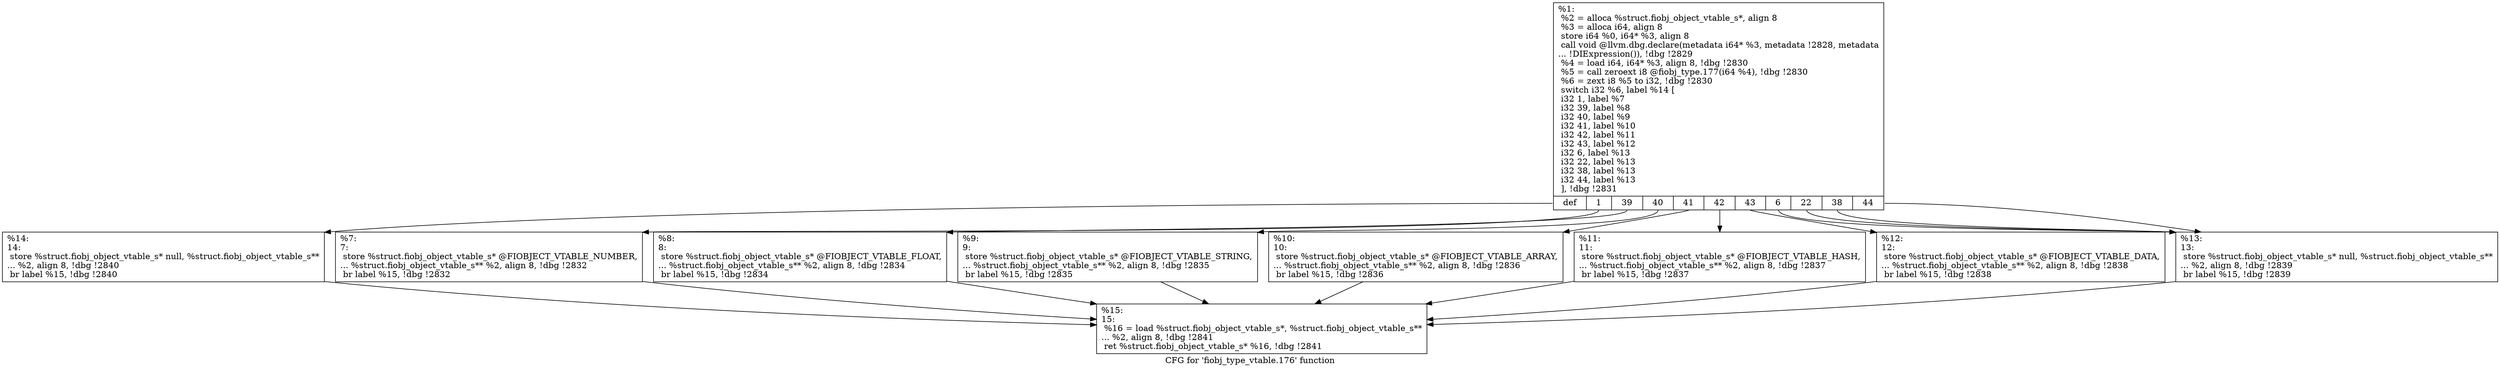 digraph "CFG for 'fiobj_type_vtable.176' function" {
	label="CFG for 'fiobj_type_vtable.176' function";

	Node0x556852007b20 [shape=record,label="{%1:\l  %2 = alloca %struct.fiobj_object_vtable_s*, align 8\l  %3 = alloca i64, align 8\l  store i64 %0, i64* %3, align 8\l  call void @llvm.dbg.declare(metadata i64* %3, metadata !2828, metadata\l... !DIExpression()), !dbg !2829\l  %4 = load i64, i64* %3, align 8, !dbg !2830\l  %5 = call zeroext i8 @fiobj_type.177(i64 %4), !dbg !2830\l  %6 = zext i8 %5 to i32, !dbg !2830\l  switch i32 %6, label %14 [\l    i32 1, label %7\l    i32 39, label %8\l    i32 40, label %9\l    i32 41, label %10\l    i32 42, label %11\l    i32 43, label %12\l    i32 6, label %13\l    i32 22, label %13\l    i32 38, label %13\l    i32 44, label %13\l  ], !dbg !2831\l|{<s0>def|<s1>1|<s2>39|<s3>40|<s4>41|<s5>42|<s6>43|<s7>6|<s8>22|<s9>38|<s10>44}}"];
	Node0x556852007b20:s0 -> Node0x556852011d40;
	Node0x556852007b20:s1 -> Node0x55685200e440;
	Node0x556852007b20:s2 -> Node0x556852011b60;
	Node0x556852007b20:s3 -> Node0x556852011bb0;
	Node0x556852007b20:s4 -> Node0x556852011c00;
	Node0x556852007b20:s5 -> Node0x556852011c50;
	Node0x556852007b20:s6 -> Node0x556852011ca0;
	Node0x556852007b20:s7 -> Node0x556852011cf0;
	Node0x556852007b20:s8 -> Node0x556852011cf0;
	Node0x556852007b20:s9 -> Node0x556852011cf0;
	Node0x556852007b20:s10 -> Node0x556852011cf0;
	Node0x55685200e440 [shape=record,label="{%7:\l7:                                                \l  store %struct.fiobj_object_vtable_s* @FIOBJECT_VTABLE_NUMBER,\l... %struct.fiobj_object_vtable_s** %2, align 8, !dbg !2832\l  br label %15, !dbg !2832\l}"];
	Node0x55685200e440 -> Node0x556852011d90;
	Node0x556852011b60 [shape=record,label="{%8:\l8:                                                \l  store %struct.fiobj_object_vtable_s* @FIOBJECT_VTABLE_FLOAT,\l... %struct.fiobj_object_vtable_s** %2, align 8, !dbg !2834\l  br label %15, !dbg !2834\l}"];
	Node0x556852011b60 -> Node0x556852011d90;
	Node0x556852011bb0 [shape=record,label="{%9:\l9:                                                \l  store %struct.fiobj_object_vtable_s* @FIOBJECT_VTABLE_STRING,\l... %struct.fiobj_object_vtable_s** %2, align 8, !dbg !2835\l  br label %15, !dbg !2835\l}"];
	Node0x556852011bb0 -> Node0x556852011d90;
	Node0x556852011c00 [shape=record,label="{%10:\l10:                                               \l  store %struct.fiobj_object_vtable_s* @FIOBJECT_VTABLE_ARRAY,\l... %struct.fiobj_object_vtable_s** %2, align 8, !dbg !2836\l  br label %15, !dbg !2836\l}"];
	Node0x556852011c00 -> Node0x556852011d90;
	Node0x556852011c50 [shape=record,label="{%11:\l11:                                               \l  store %struct.fiobj_object_vtable_s* @FIOBJECT_VTABLE_HASH,\l... %struct.fiobj_object_vtable_s** %2, align 8, !dbg !2837\l  br label %15, !dbg !2837\l}"];
	Node0x556852011c50 -> Node0x556852011d90;
	Node0x556852011ca0 [shape=record,label="{%12:\l12:                                               \l  store %struct.fiobj_object_vtable_s* @FIOBJECT_VTABLE_DATA,\l... %struct.fiobj_object_vtable_s** %2, align 8, !dbg !2838\l  br label %15, !dbg !2838\l}"];
	Node0x556852011ca0 -> Node0x556852011d90;
	Node0x556852011cf0 [shape=record,label="{%13:\l13:                                               \l  store %struct.fiobj_object_vtable_s* null, %struct.fiobj_object_vtable_s**\l... %2, align 8, !dbg !2839\l  br label %15, !dbg !2839\l}"];
	Node0x556852011cf0 -> Node0x556852011d90;
	Node0x556852011d40 [shape=record,label="{%14:\l14:                                               \l  store %struct.fiobj_object_vtable_s* null, %struct.fiobj_object_vtable_s**\l... %2, align 8, !dbg !2840\l  br label %15, !dbg !2840\l}"];
	Node0x556852011d40 -> Node0x556852011d90;
	Node0x556852011d90 [shape=record,label="{%15:\l15:                                               \l  %16 = load %struct.fiobj_object_vtable_s*, %struct.fiobj_object_vtable_s**\l... %2, align 8, !dbg !2841\l  ret %struct.fiobj_object_vtable_s* %16, !dbg !2841\l}"];
}
